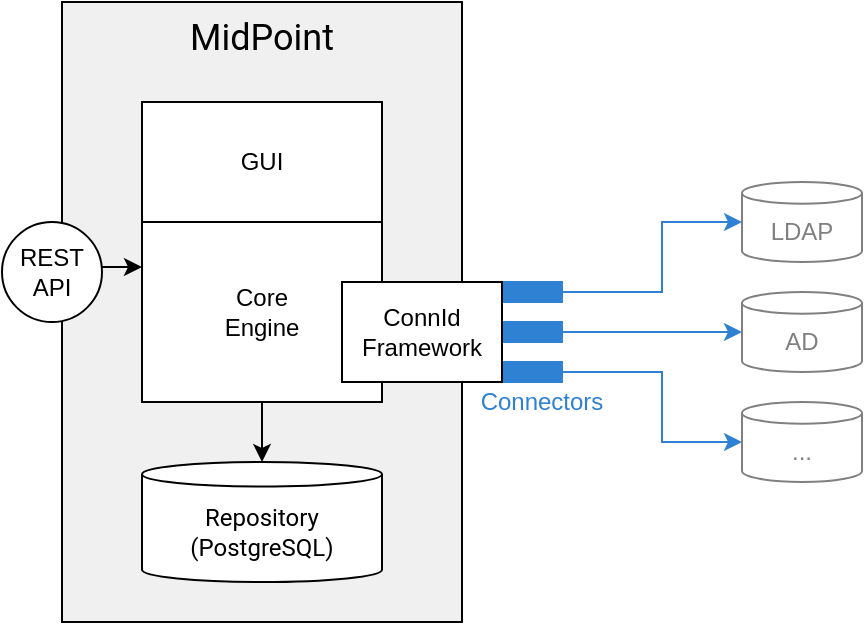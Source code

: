 <mxfile version="14.1.8" type="device"><diagram id="5ScPZMKQwAvPwLhWr1N2" name="Page-1"><mxGraphModel dx="760" dy="588" grid="1" gridSize="10" guides="1" tooltips="1" connect="1" arrows="1" fold="1" page="1" pageScale="1" pageWidth="850" pageHeight="1100" math="0" shadow="0"><root><mxCell id="0"/><mxCell id="1" parent="0"/><mxCell id="YX3EIYEabfiNDPWe9zzU-1" value="&lt;font face=&quot;Roboto&quot; style=&quot;font-size: 18px&quot;&gt;MidPoint&lt;/font&gt;" style="rounded=0;whiteSpace=wrap;html=1;strokeColor=#000000;glass=0;verticalAlign=top;fillColor=#F0F0F0;" vertex="1" parent="1"><mxGeometry x="120" y="60" width="200" height="310" as="geometry"/></mxCell><mxCell id="YX3EIYEabfiNDPWe9zzU-2" value="GUI" style="rounded=0;whiteSpace=wrap;html=1;glass=0;strokeColor=#000000;" vertex="1" parent="1"><mxGeometry x="160" y="110" width="120" height="60" as="geometry"/></mxCell><mxCell id="YX3EIYEabfiNDPWe9zzU-5" style="edgeStyle=orthogonalEdgeStyle;rounded=0;orthogonalLoop=1;jettySize=auto;html=1;exitX=0.5;exitY=1;exitDx=0;exitDy=0;entryX=0.5;entryY=0;entryDx=0;entryDy=0;entryPerimeter=0;" edge="1" parent="1" source="YX3EIYEabfiNDPWe9zzU-3" target="YX3EIYEabfiNDPWe9zzU-4"><mxGeometry relative="1" as="geometry"/></mxCell><mxCell id="YX3EIYEabfiNDPWe9zzU-3" value="Core&lt;br&gt;Engine" style="rounded=0;whiteSpace=wrap;html=1;glass=0;strokeColor=#000000;" vertex="1" parent="1"><mxGeometry x="160" y="170" width="120" height="90" as="geometry"/></mxCell><mxCell id="YX3EIYEabfiNDPWe9zzU-4" value="&lt;font face=&quot;Roboto&quot; data-font-src=&quot;https://fonts.googleapis.com/css?family=Roboto&quot;&gt;Repository&lt;br&gt;(PostgreSQL)&lt;br&gt;&lt;/font&gt;" style="shape=cylinder3;whiteSpace=wrap;html=1;boundedLbl=1;backgroundOutline=1;size=6.138;glass=0;" vertex="1" parent="1"><mxGeometry x="160" y="290" width="120" height="60" as="geometry"/></mxCell><mxCell id="YX3EIYEabfiNDPWe9zzU-8" style="edgeStyle=elbowEdgeStyle;rounded=0;orthogonalLoop=1;jettySize=auto;html=1;entryX=0;entryY=0.25;entryDx=0;entryDy=0;elbow=vertical;" edge="1" parent="1" source="YX3EIYEabfiNDPWe9zzU-7" target="YX3EIYEabfiNDPWe9zzU-3"><mxGeometry relative="1" as="geometry"/></mxCell><mxCell id="YX3EIYEabfiNDPWe9zzU-7" value="REST&lt;br&gt;API" style="ellipse;whiteSpace=wrap;html=1;aspect=fixed;glass=0;" vertex="1" parent="1"><mxGeometry x="90" y="170" width="50" height="50" as="geometry"/></mxCell><mxCell id="YX3EIYEabfiNDPWe9zzU-11" value="" style="rounded=0;whiteSpace=wrap;html=1;glass=0;fillColor=#2F81D4;strokeColor=#2F81D4;" vertex="1" parent="1"><mxGeometry x="340" y="200" width="30" height="10" as="geometry"/></mxCell><mxCell id="YX3EIYEabfiNDPWe9zzU-12" value="" style="rounded=0;whiteSpace=wrap;html=1;glass=0;fillColor=#2F81D4;strokeColor=#2F81D4;" vertex="1" parent="1"><mxGeometry x="340" y="220" width="30" height="10" as="geometry"/></mxCell><mxCell id="YX3EIYEabfiNDPWe9zzU-16" style="edgeStyle=orthogonalEdgeStyle;rounded=0;orthogonalLoop=1;jettySize=auto;elbow=vertical;html=1;entryX=0;entryY=0.5;entryDx=0;entryDy=0;entryPerimeter=0;strokeColor=#2F81D4;" edge="1" parent="1" source="YX3EIYEabfiNDPWe9zzU-13" target="YX3EIYEabfiNDPWe9zzU-15"><mxGeometry relative="1" as="geometry"><Array as="points"><mxPoint x="420" y="245"/><mxPoint x="420" y="280"/></Array></mxGeometry></mxCell><mxCell id="YX3EIYEabfiNDPWe9zzU-13" value="" style="rounded=0;whiteSpace=wrap;html=1;glass=0;fillColor=#2F81D4;strokeColor=#2F81D4;" vertex="1" parent="1"><mxGeometry x="340" y="240" width="30" height="10" as="geometry"/></mxCell><mxCell id="YX3EIYEabfiNDPWe9zzU-10" value="&lt;span&gt;ConnId&lt;/span&gt;&lt;br&gt;&lt;span&gt;Framework&lt;/span&gt;" style="rounded=0;whiteSpace=wrap;html=1;glass=0;" vertex="1" parent="1"><mxGeometry x="260" y="200" width="80" height="50" as="geometry"/></mxCell><mxCell id="YX3EIYEabfiNDPWe9zzU-14" value="&lt;font color=&quot;#2f81d4&quot;&gt;Connectors&lt;/font&gt;" style="text;html=1;strokeColor=none;fillColor=none;align=center;verticalAlign=middle;whiteSpace=wrap;rounded=0;glass=0;" vertex="1" parent="1"><mxGeometry x="340" y="250" width="40" height="20" as="geometry"/></mxCell><mxCell id="YX3EIYEabfiNDPWe9zzU-15" value="&lt;font color=&quot;#808080&quot;&gt;...&lt;/font&gt;" style="shape=cylinder3;whiteSpace=wrap;html=1;boundedLbl=1;backgroundOutline=1;size=5.448;glass=0;fillColor=#ffffff;strokeColor=#808080;" vertex="1" parent="1"><mxGeometry x="460" y="260" width="60" height="40" as="geometry"/></mxCell><mxCell id="YX3EIYEabfiNDPWe9zzU-17" value="&lt;font color=&quot;#808080&quot;&gt;LDAP&lt;/font&gt;" style="shape=cylinder3;whiteSpace=wrap;html=1;boundedLbl=1;backgroundOutline=1;size=5.448;glass=0;fillColor=#ffffff;strokeColor=#808080;" vertex="1" parent="1"><mxGeometry x="460" y="150" width="60" height="40" as="geometry"/></mxCell><mxCell id="YX3EIYEabfiNDPWe9zzU-18" value="&lt;font color=&quot;#808080&quot;&gt;AD&lt;/font&gt;" style="shape=cylinder3;whiteSpace=wrap;html=1;boundedLbl=1;backgroundOutline=1;size=5.448;glass=0;fillColor=#ffffff;strokeColor=#808080;" vertex="1" parent="1"><mxGeometry x="460" y="205" width="60" height="40" as="geometry"/></mxCell><mxCell id="YX3EIYEabfiNDPWe9zzU-19" style="edgeStyle=orthogonalEdgeStyle;rounded=0;orthogonalLoop=1;jettySize=auto;elbow=vertical;html=1;entryX=0;entryY=0.5;entryDx=0;entryDy=0;entryPerimeter=0;strokeColor=#2F81D4;exitX=1;exitY=0.5;exitDx=0;exitDy=0;" edge="1" parent="1" source="YX3EIYEabfiNDPWe9zzU-11" target="YX3EIYEabfiNDPWe9zzU-17"><mxGeometry relative="1" as="geometry"><mxPoint x="380" y="255.034" as="sourcePoint"/><mxPoint x="470" y="290" as="targetPoint"/><Array as="points"><mxPoint x="420" y="205"/><mxPoint x="420" y="170"/></Array></mxGeometry></mxCell><mxCell id="YX3EIYEabfiNDPWe9zzU-20" style="edgeStyle=orthogonalEdgeStyle;rounded=0;orthogonalLoop=1;jettySize=auto;elbow=vertical;html=1;strokeColor=#2F81D4;exitX=1;exitY=0.5;exitDx=0;exitDy=0;" edge="1" parent="1" source="YX3EIYEabfiNDPWe9zzU-12"><mxGeometry relative="1" as="geometry"><mxPoint x="380" y="215" as="sourcePoint"/><mxPoint x="460" y="225" as="targetPoint"/><Array as="points"><mxPoint x="460" y="225"/></Array></mxGeometry></mxCell></root></mxGraphModel></diagram></mxfile>